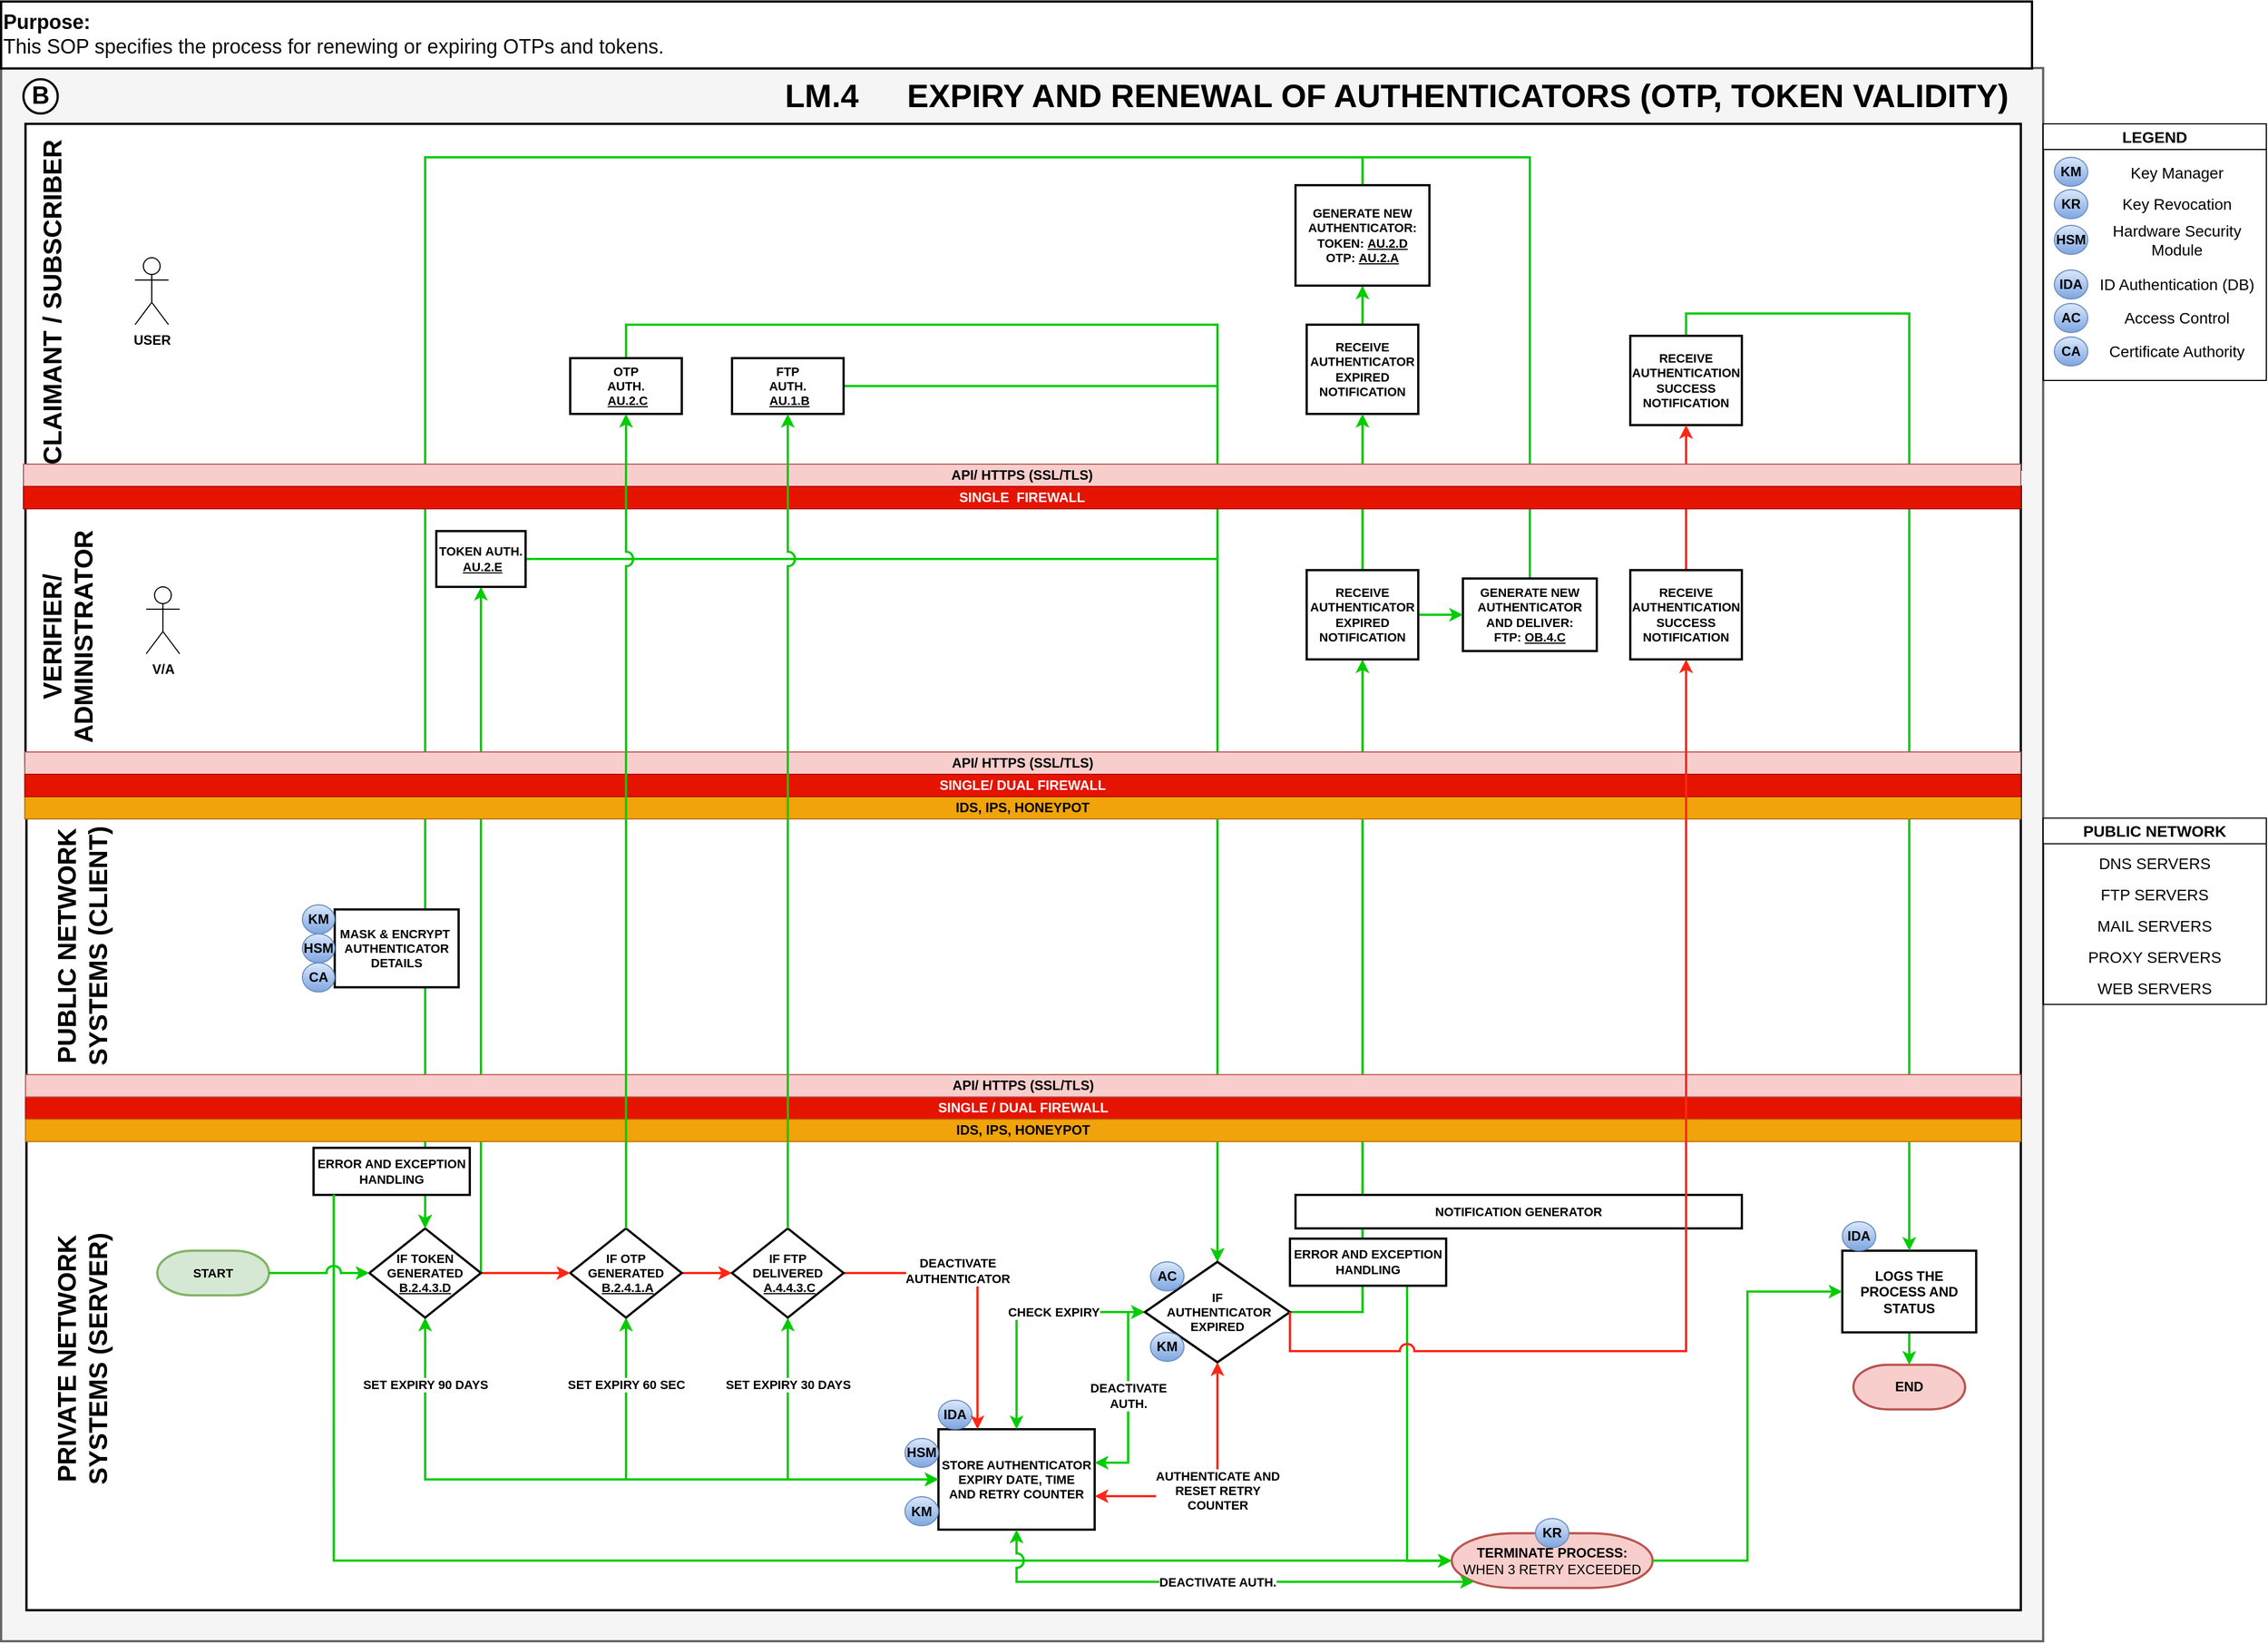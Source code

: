 <mxfile version="24.1.0" type="device">
  <diagram id="bsTosLUH5mfE9uCYUgKQ" name="Page-1">
    <mxGraphModel dx="1050" dy="629" grid="1" gridSize="10" guides="1" tooltips="1" connect="1" arrows="1" fold="1" page="1" pageScale="1" pageWidth="1920" pageHeight="1200" math="0" shadow="0">
      <root>
        <mxCell id="0" />
        <mxCell id="1" parent="0" />
        <mxCell id="t8oGIxHCCfBVZsMOv7Ev-1" value="" style="rounded=0;whiteSpace=wrap;html=1;fontSize=22;fillColor=#f5f5f5;fontColor=#333333;strokeColor=#666666;direction=east;strokeWidth=2;fontStyle=1" parent="1" vertex="1">
          <mxGeometry x="220" y="330" width="1830" height="1410" as="geometry" />
        </mxCell>
        <mxCell id="gReoyINGvB5XyIuWN1SI-45" value="" style="rounded=0;whiteSpace=wrap;html=1;strokeWidth=2;fontStyle=1;" parent="1" vertex="1">
          <mxGeometry x="241.845" y="705" width="1788.155" height="250" as="geometry" />
        </mxCell>
        <mxCell id="t8oGIxHCCfBVZsMOv7Ev-2" value="" style="rounded=0;whiteSpace=wrap;html=1;strokeWidth=2;fontStyle=1;fontSize=11;" parent="1" vertex="1">
          <mxGeometry x="242.706" y="1258" width="1787.294" height="454.19" as="geometry" />
        </mxCell>
        <mxCell id="t8oGIxHCCfBVZsMOv7Ev-3" value="" style="rounded=0;whiteSpace=wrap;html=1;strokeWidth=2;fontStyle=1;" parent="1" vertex="1">
          <mxGeometry x="242.706" y="950.5" width="1787.294" height="307.5" as="geometry" />
        </mxCell>
        <mxCell id="t8oGIxHCCfBVZsMOv7Ev-5" value="" style="rounded=0;whiteSpace=wrap;html=1;strokeWidth=2;fontStyle=1;" parent="1" vertex="1">
          <mxGeometry x="241.85" y="380" width="1788.15" height="310" as="geometry" />
        </mxCell>
        <mxCell id="t8oGIxHCCfBVZsMOv7Ev-7" value="CLAIMANT / SUBSCRIBER" style="text;html=1;align=center;verticalAlign=middle;resizable=0;points=[];autosize=1;strokeColor=none;fillColor=none;fontStyle=1;fontSize=23;strokeWidth=2;horizontal=0;" parent="1" vertex="1">
          <mxGeometry x="241.23" y="390" width="50" height="300" as="geometry" />
        </mxCell>
        <mxCell id="t8oGIxHCCfBVZsMOv7Ev-11" value="B" style="ellipse;whiteSpace=wrap;html=1;aspect=fixed;strokeWidth=2;fontStyle=1;fontSize=22;direction=south;" parent="1" vertex="1">
          <mxGeometry x="240" y="340" width="30.75" height="30.75" as="geometry" />
        </mxCell>
        <mxCell id="t8oGIxHCCfBVZsMOv7Ev-12" value="&lt;font style=&quot;font-size: 14px;&quot;&gt;LEGEND&lt;/font&gt;" style="swimlane;whiteSpace=wrap;html=1;" parent="1" vertex="1">
          <mxGeometry x="2050" y="380" width="200" height="230" as="geometry" />
        </mxCell>
        <mxCell id="t8oGIxHCCfBVZsMOv7Ev-13" value="KM" style="ellipse;whiteSpace=wrap;html=1;fillColor=#dae8fc;strokeColor=#6c8ebf;gradientColor=#7ea6e0;fontStyle=1" parent="t8oGIxHCCfBVZsMOv7Ev-12" vertex="1">
          <mxGeometry x="10" y="30" width="30" height="26" as="geometry" />
        </mxCell>
        <mxCell id="t8oGIxHCCfBVZsMOv7Ev-14" value="IDA" style="ellipse;whiteSpace=wrap;html=1;fillColor=#dae8fc;strokeColor=#6c8ebf;gradientColor=#7ea6e0;fontStyle=1" parent="t8oGIxHCCfBVZsMOv7Ev-12" vertex="1">
          <mxGeometry x="10" y="131" width="30" height="26" as="geometry" />
        </mxCell>
        <mxCell id="t8oGIxHCCfBVZsMOv7Ev-15" value="HSM" style="ellipse;whiteSpace=wrap;html=1;fillColor=#dae8fc;strokeColor=#6c8ebf;gradientColor=#7ea6e0;fontStyle=1" parent="t8oGIxHCCfBVZsMOv7Ev-12" vertex="1">
          <mxGeometry x="10" y="91" width="30" height="26" as="geometry" />
        </mxCell>
        <mxCell id="t8oGIxHCCfBVZsMOv7Ev-16" value="KR" style="ellipse;whiteSpace=wrap;html=1;fillColor=#dae8fc;strokeColor=#6c8ebf;gradientColor=#7ea6e0;fontStyle=1" parent="t8oGIxHCCfBVZsMOv7Ev-12" vertex="1">
          <mxGeometry x="10" y="59" width="30" height="26" as="geometry" />
        </mxCell>
        <mxCell id="t8oGIxHCCfBVZsMOv7Ev-17" value="Key Manager" style="text;html=1;strokeColor=none;fillColor=none;align=center;verticalAlign=middle;whiteSpace=wrap;rounded=0;fontSize=14;" parent="t8oGIxHCCfBVZsMOv7Ev-12" vertex="1">
          <mxGeometry x="40" y="30" width="160" height="28" as="geometry" />
        </mxCell>
        <mxCell id="t8oGIxHCCfBVZsMOv7Ev-18" value="Key Revocation" style="text;html=1;strokeColor=none;fillColor=none;align=center;verticalAlign=middle;whiteSpace=wrap;rounded=0;fontSize=14;" parent="t8oGIxHCCfBVZsMOv7Ev-12" vertex="1">
          <mxGeometry x="40" y="58" width="160" height="28" as="geometry" />
        </mxCell>
        <mxCell id="t8oGIxHCCfBVZsMOv7Ev-19" value="Hardware Security Module" style="text;html=1;strokeColor=none;fillColor=none;align=center;verticalAlign=middle;whiteSpace=wrap;rounded=0;fontSize=14;" parent="t8oGIxHCCfBVZsMOv7Ev-12" vertex="1">
          <mxGeometry x="40" y="90" width="160" height="28" as="geometry" />
        </mxCell>
        <mxCell id="t8oGIxHCCfBVZsMOv7Ev-20" value="ID Authentication (DB)" style="text;html=1;strokeColor=none;fillColor=none;align=center;verticalAlign=middle;whiteSpace=wrap;rounded=0;fontSize=14;" parent="t8oGIxHCCfBVZsMOv7Ev-12" vertex="1">
          <mxGeometry x="40" y="130" width="160" height="28" as="geometry" />
        </mxCell>
        <mxCell id="t8oGIxHCCfBVZsMOv7Ev-21" value="AC" style="ellipse;whiteSpace=wrap;html=1;fillColor=#dae8fc;strokeColor=#6c8ebf;gradientColor=#7ea6e0;fontStyle=1" parent="t8oGIxHCCfBVZsMOv7Ev-12" vertex="1">
          <mxGeometry x="10" y="161" width="30" height="26" as="geometry" />
        </mxCell>
        <mxCell id="t8oGIxHCCfBVZsMOv7Ev-22" value="Access Control" style="text;html=1;strokeColor=none;fillColor=none;align=center;verticalAlign=middle;whiteSpace=wrap;rounded=0;fontSize=14;" parent="t8oGIxHCCfBVZsMOv7Ev-12" vertex="1">
          <mxGeometry x="40" y="160" width="160" height="28" as="geometry" />
        </mxCell>
        <mxCell id="t8oGIxHCCfBVZsMOv7Ev-23" value="Certificate Authority" style="text;html=1;strokeColor=none;fillColor=none;align=center;verticalAlign=middle;whiteSpace=wrap;rounded=0;fontSize=14;" parent="t8oGIxHCCfBVZsMOv7Ev-12" vertex="1">
          <mxGeometry x="40" y="190" width="160" height="28" as="geometry" />
        </mxCell>
        <mxCell id="t8oGIxHCCfBVZsMOv7Ev-24" value="CA" style="ellipse;whiteSpace=wrap;html=1;fillColor=#dae8fc;strokeColor=#6c8ebf;gradientColor=#7ea6e0;fontStyle=1" parent="t8oGIxHCCfBVZsMOv7Ev-12" vertex="1">
          <mxGeometry x="10" y="191" width="30" height="26" as="geometry" />
        </mxCell>
        <mxCell id="t8oGIxHCCfBVZsMOv7Ev-25" value="PRIVATE NETWORK&lt;br style=&quot;border-color: var(--border-color);&quot;&gt;SYSTEMS (SERVER)" style="text;html=1;align=center;verticalAlign=middle;resizable=0;points=[];autosize=1;strokeColor=none;fillColor=none;fontStyle=1;fontSize=23;strokeWidth=2;horizontal=0;" parent="1" vertex="1">
          <mxGeometry x="253" y="1367.19" width="80" height="240" as="geometry" />
        </mxCell>
        <mxCell id="t8oGIxHCCfBVZsMOv7Ev-26" value="PUBLIC NETWORK&lt;br style=&quot;border-color: var(--border-color);&quot;&gt;SYSTEMS (CLIENT)" style="text;html=1;align=center;verticalAlign=middle;resizable=0;points=[];autosize=1;strokeColor=none;fillColor=none;fontStyle=1;fontSize=23;strokeWidth=2;horizontal=0;" parent="1" vertex="1">
          <mxGeometry x="253" y="1002.19" width="80" height="230" as="geometry" />
        </mxCell>
        <mxCell id="t8oGIxHCCfBVZsMOv7Ev-33" value="&lt;font style=&quot;font-size: 14px;&quot;&gt;PUBLIC NETWORK&lt;/font&gt;" style="swimlane;whiteSpace=wrap;html=1;" parent="1" vertex="1">
          <mxGeometry x="2050" y="1002.19" width="200" height="167" as="geometry" />
        </mxCell>
        <mxCell id="t8oGIxHCCfBVZsMOv7Ev-34" value="DNS SERVERS" style="text;html=1;strokeColor=none;fillColor=none;align=center;verticalAlign=middle;whiteSpace=wrap;rounded=0;fontSize=14;" parent="t8oGIxHCCfBVZsMOv7Ev-33" vertex="1">
          <mxGeometry y="27" width="200" height="28" as="geometry" />
        </mxCell>
        <mxCell id="t8oGIxHCCfBVZsMOv7Ev-35" value="FTP SERVERS" style="text;html=1;strokeColor=none;fillColor=none;align=center;verticalAlign=middle;whiteSpace=wrap;rounded=0;fontSize=14;" parent="t8oGIxHCCfBVZsMOv7Ev-33" vertex="1">
          <mxGeometry y="55" width="200" height="28" as="geometry" />
        </mxCell>
        <mxCell id="t8oGIxHCCfBVZsMOv7Ev-36" value="MAIL SERVERS" style="text;html=1;strokeColor=none;fillColor=none;align=center;verticalAlign=middle;whiteSpace=wrap;rounded=0;fontSize=14;" parent="t8oGIxHCCfBVZsMOv7Ev-33" vertex="1">
          <mxGeometry y="83" width="200" height="28" as="geometry" />
        </mxCell>
        <mxCell id="t8oGIxHCCfBVZsMOv7Ev-37" value="PROXY SERVERS" style="text;html=1;strokeColor=none;fillColor=none;align=center;verticalAlign=middle;whiteSpace=wrap;rounded=0;fontSize=14;" parent="t8oGIxHCCfBVZsMOv7Ev-33" vertex="1">
          <mxGeometry y="111" width="200" height="28" as="geometry" />
        </mxCell>
        <mxCell id="t8oGIxHCCfBVZsMOv7Ev-38" value="WEB SERVERS" style="text;html=1;strokeColor=none;fillColor=none;align=center;verticalAlign=middle;whiteSpace=wrap;rounded=0;fontSize=14;" parent="t8oGIxHCCfBVZsMOv7Ev-33" vertex="1">
          <mxGeometry y="139" width="200" height="28" as="geometry" />
        </mxCell>
        <mxCell id="t8oGIxHCCfBVZsMOv7Ev-41" value="EXPIRY AND RENEWAL OF AUTHENTICATORS (OTP, TOKEN VALIDITY)" style="text;html=1;align=center;verticalAlign=middle;resizable=0;points=[];autosize=1;strokeColor=none;fillColor=none;fontStyle=1;strokeWidth=2;fontSize=29;" parent="1" vertex="1">
          <mxGeometry x="1020" y="330" width="1010" height="50" as="geometry" />
        </mxCell>
        <mxCell id="buAgDzbR7j7-b7g-iSKb-22" value="USER" style="shape=umlActor;verticalLabelPosition=bottom;verticalAlign=top;html=1;outlineConnect=0;fontStyle=1" parent="1" vertex="1">
          <mxGeometry x="340" y="500" width="30" height="60" as="geometry" />
        </mxCell>
        <mxCell id="Joddp9kIxZkXrCVyOgkU-38" style="edgeStyle=orthogonalEdgeStyle;rounded=0;orthogonalLoop=1;jettySize=auto;html=1;exitX=0.5;exitY=1;exitDx=0;exitDy=0;entryX=0.5;entryY=0;entryDx=0;entryDy=0;strokeColor=#00CC00;fontStyle=1;strokeWidth=2;" parent="1" edge="1">
          <mxGeometry relative="1" as="geometry">
            <mxPoint x="1176.25" y="459.05" as="sourcePoint" />
          </mxGeometry>
        </mxCell>
        <mxCell id="Joddp9kIxZkXrCVyOgkU-50" value="" style="edgeStyle=orthogonalEdgeStyle;rounded=0;orthogonalLoop=1;jettySize=auto;html=1;strokeColor=#00CC00;fontStyle=1;strokeWidth=2;" parent="1" source="Joddp9kIxZkXrCVyOgkU-51" target="Joddp9kIxZkXrCVyOgkU-52" edge="1">
          <mxGeometry relative="1" as="geometry" />
        </mxCell>
        <mxCell id="Joddp9kIxZkXrCVyOgkU-51" value="LOGS THE PROCESS AND STATUS" style="rounded=0;whiteSpace=wrap;html=1;fontStyle=1;strokeWidth=2;shape=label;boundedLbl=1;backgroundOutline=1;size=15;" parent="1" vertex="1">
          <mxGeometry x="1870" y="1390" width="120" height="73.19" as="geometry" />
        </mxCell>
        <mxCell id="Joddp9kIxZkXrCVyOgkU-52" value="&lt;b&gt;END&lt;/b&gt;" style="strokeWidth=2;html=1;shape=mxgraph.flowchart.terminator;whiteSpace=wrap;fillColor=#f8cecc;strokeColor=#b85450;" parent="1" vertex="1">
          <mxGeometry x="1880" y="1492.19" width="100" height="40" as="geometry" />
        </mxCell>
        <mxCell id="Joddp9kIxZkXrCVyOgkU-53" value="IDA" style="ellipse;whiteSpace=wrap;html=1;fillColor=#dae8fc;strokeColor=#6c8ebf;gradientColor=#7ea6e0;fontStyle=1" parent="1" vertex="1">
          <mxGeometry x="1870" y="1364" width="30" height="26" as="geometry" />
        </mxCell>
        <mxCell id="Joddp9kIxZkXrCVyOgkU-79" value="VERIFIER/&lt;br&gt;ADMINISTRATOR" style="text;html=1;align=center;verticalAlign=middle;resizable=0;points=[];autosize=1;strokeColor=none;fillColor=none;fontStyle=1;fontSize=23;strokeWidth=2;horizontal=0;" parent="1" vertex="1">
          <mxGeometry x="240" y="740" width="80" height="200" as="geometry" />
        </mxCell>
        <mxCell id="Joddp9kIxZkXrCVyOgkU-118" value="V/A" style="shape=umlActor;verticalLabelPosition=bottom;verticalAlign=top;html=1;outlineConnect=0;fontStyle=1" parent="1" vertex="1">
          <mxGeometry x="350" y="795" width="30" height="60" as="geometry" />
        </mxCell>
        <mxCell id="VvgAosoIfMzqGJNysZm7-115" style="edgeStyle=orthogonalEdgeStyle;rounded=0;orthogonalLoop=1;jettySize=auto;html=1;exitX=0.5;exitY=0;exitDx=0;exitDy=0;entryX=0.5;entryY=0;entryDx=0;entryDy=0;entryPerimeter=0;strokeColor=#FF2617;strokeWidth=2;fontStyle=1;" parent="1" edge="1">
          <mxGeometry relative="1" as="geometry">
            <mxPoint x="770" y="299.47" as="sourcePoint" />
          </mxGeometry>
        </mxCell>
        <mxCell id="VvgAosoIfMzqGJNysZm7-10" value="STORE AUTHENTICATOR EXPIRY DATE, TIME&lt;br&gt;AND RETRY COUNTER" style="shape=label;whiteSpace=wrap;html=1;boundedLbl=1;backgroundOutline=1;size=15;fontSize=11;rounded=0;fontStyle=1;strokeWidth=2;" parent="1" vertex="1">
          <mxGeometry x="1060" y="1550" width="140" height="90" as="geometry" />
        </mxCell>
        <mxCell id="VvgAosoIfMzqGJNysZm7-11" value="HSM" style="ellipse;whiteSpace=wrap;html=1;fillColor=#dae8fc;strokeColor=#6c8ebf;gradientColor=#7ea6e0;fontStyle=1" parent="1" vertex="1">
          <mxGeometry x="1030" y="1558.19" width="30" height="26" as="geometry" />
        </mxCell>
        <mxCell id="VvgAosoIfMzqGJNysZm7-12" value="IDA" style="ellipse;whiteSpace=wrap;html=1;fillColor=#dae8fc;strokeColor=#6c8ebf;gradientColor=#7ea6e0;fontStyle=1" parent="1" vertex="1">
          <mxGeometry x="1060" y="1524" width="30" height="26" as="geometry" />
        </mxCell>
        <mxCell id="VvgAosoIfMzqGJNysZm7-13" value="KM" style="ellipse;whiteSpace=wrap;html=1;fillColor=#dae8fc;strokeColor=#6c8ebf;gradientColor=#7ea6e0;fontStyle=1" parent="1" vertex="1">
          <mxGeometry x="1030" y="1610.56" width="30" height="26" as="geometry" />
        </mxCell>
        <mxCell id="VvgAosoIfMzqGJNysZm7-131" value="LM.4" style="text;html=1;align=center;verticalAlign=middle;resizable=0;points=[];autosize=1;strokeColor=none;fillColor=none;fontStyle=1;strokeWidth=2;fontSize=29;" parent="1" vertex="1">
          <mxGeometry x="910" y="330.37" width="90" height="50" as="geometry" />
        </mxCell>
        <mxCell id="IBh8XvmBuXQmxbNOhlYL-7" value="&lt;b style=&quot;font-size: 11px;&quot;&gt;START&lt;br&gt;&lt;/b&gt;" style="strokeWidth=2;html=1;shape=mxgraph.flowchart.terminator;whiteSpace=wrap;fillColor=#d5e8d4;strokeColor=#82b366;fontSize=11;" parent="1" vertex="1">
          <mxGeometry x="360" y="1390" width="100" height="40" as="geometry" />
        </mxCell>
        <mxCell id="IBh8XvmBuXQmxbNOhlYL-15" value="SET EXPIRY 60 SEC" style="edgeStyle=orthogonalEdgeStyle;rounded=0;orthogonalLoop=1;jettySize=auto;html=1;exitX=0.5;exitY=1;exitDx=0;exitDy=0;entryX=0;entryY=0.5;entryDx=0;entryDy=0;entryPerimeter=0;startArrow=classic;startFill=1;strokeColor=#00CC00;strokeWidth=2;fontStyle=1;" parent="1" source="IBh8XvmBuXQmxbNOhlYL-11" target="VvgAosoIfMzqGJNysZm7-10" edge="1">
          <mxGeometry x="-0.718" relative="1" as="geometry">
            <mxPoint as="offset" />
          </mxGeometry>
        </mxCell>
        <mxCell id="IBh8XvmBuXQmxbNOhlYL-17" style="edgeStyle=orthogonalEdgeStyle;rounded=0;orthogonalLoop=1;jettySize=auto;html=1;exitX=1;exitY=0.5;exitDx=0;exitDy=0;entryX=0;entryY=0.5;entryDx=0;entryDy=0;strokeColor=#FF2617;strokeWidth=2;fontStyle=1;" parent="1" source="IBh8XvmBuXQmxbNOhlYL-11" target="IBh8XvmBuXQmxbNOhlYL-16" edge="1">
          <mxGeometry relative="1" as="geometry" />
        </mxCell>
        <mxCell id="IBh8XvmBuXQmxbNOhlYL-11" value="IF OTP GENERATED&lt;br&gt;&amp;nbsp;&lt;u&gt;B.2.4.1.A&lt;/u&gt;" style="rounded=0;whiteSpace=wrap;html=1;fontStyle=1;strokeWidth=2;fontSize=11;fillColor=default;strokeColor=default;shape=rhombus;perimeter=rhombusPerimeter;" parent="1" vertex="1">
          <mxGeometry x="730" y="1369.99" width="100" height="80.01" as="geometry" />
        </mxCell>
        <mxCell id="IBh8XvmBuXQmxbNOhlYL-13" style="edgeStyle=orthogonalEdgeStyle;rounded=0;orthogonalLoop=1;jettySize=auto;html=1;exitX=1;exitY=0.5;exitDx=0;exitDy=0;entryX=0;entryY=0.5;entryDx=0;entryDy=0;strokeColor=#FF2617;strokeWidth=2;fontStyle=1;" parent="1" source="IBh8XvmBuXQmxbNOhlYL-12" target="IBh8XvmBuXQmxbNOhlYL-11" edge="1">
          <mxGeometry relative="1" as="geometry" />
        </mxCell>
        <mxCell id="IBh8XvmBuXQmxbNOhlYL-14" value="SET EXPIRY 90 DAYS" style="edgeStyle=orthogonalEdgeStyle;rounded=0;orthogonalLoop=1;jettySize=auto;html=1;exitX=0.5;exitY=1;exitDx=0;exitDy=0;entryX=0;entryY=0.5;entryDx=0;entryDy=0;entryPerimeter=0;startArrow=classic;startFill=1;strokeColor=#00CC00;strokeWidth=2;fontStyle=1;" parent="1" source="IBh8XvmBuXQmxbNOhlYL-12" target="VvgAosoIfMzqGJNysZm7-10" edge="1">
          <mxGeometry x="-0.802" relative="1" as="geometry">
            <mxPoint as="offset" />
          </mxGeometry>
        </mxCell>
        <mxCell id="IBh8XvmBuXQmxbNOhlYL-51" style="edgeStyle=orthogonalEdgeStyle;rounded=0;orthogonalLoop=1;jettySize=auto;html=1;exitX=1;exitY=0.5;exitDx=0;exitDy=0;entryX=0.5;entryY=1;entryDx=0;entryDy=0;strokeColor=#00CC00;strokeWidth=2;fontStyle=1;" parent="1" source="IBh8XvmBuXQmxbNOhlYL-12" target="IBh8XvmBuXQmxbNOhlYL-23" edge="1">
          <mxGeometry relative="1" as="geometry">
            <Array as="points">
              <mxPoint x="650" y="795" />
            </Array>
          </mxGeometry>
        </mxCell>
        <mxCell id="IBh8XvmBuXQmxbNOhlYL-12" value="IF TOKEN GENERATED &lt;u&gt;B.2.4.3.D&lt;/u&gt;" style="rounded=0;whiteSpace=wrap;html=1;fontStyle=1;strokeWidth=2;fontSize=11;fillColor=default;strokeColor=default;shape=rhombus;perimeter=rhombusPerimeter;" parent="1" vertex="1">
          <mxGeometry x="550" y="1369.99" width="100" height="80.01" as="geometry" />
        </mxCell>
        <mxCell id="IBh8XvmBuXQmxbNOhlYL-21" value="SET EXPIRY 30 DAYS" style="edgeStyle=orthogonalEdgeStyle;rounded=0;orthogonalLoop=1;jettySize=auto;html=1;exitX=0.5;exitY=1;exitDx=0;exitDy=0;entryX=0;entryY=0.5;entryDx=0;entryDy=0;entryPerimeter=0;startArrow=classic;startFill=1;strokeColor=#00CC00;strokeWidth=2;fontStyle=1;" parent="1" source="IBh8XvmBuXQmxbNOhlYL-16" target="VvgAosoIfMzqGJNysZm7-10" edge="1">
          <mxGeometry x="-0.571" relative="1" as="geometry">
            <mxPoint as="offset" />
          </mxGeometry>
        </mxCell>
        <mxCell id="IBh8XvmBuXQmxbNOhlYL-22" value="DEACTIVATE&lt;br&gt;AUTHENTICATOR" style="edgeStyle=orthogonalEdgeStyle;rounded=0;orthogonalLoop=1;jettySize=auto;html=1;exitX=1;exitY=0.5;exitDx=0;exitDy=0;entryX=0.25;entryY=0;entryDx=0;entryDy=0;strokeColor=#FF2617;strokeWidth=2;fontStyle=1;" parent="1" source="IBh8XvmBuXQmxbNOhlYL-16" target="VvgAosoIfMzqGJNysZm7-10" edge="1">
          <mxGeometry x="-0.215" y="2" relative="1" as="geometry">
            <mxPoint as="offset" />
          </mxGeometry>
        </mxCell>
        <mxCell id="IBh8XvmBuXQmxbNOhlYL-16" value="IF FTP DELIVERED&lt;br&gt;&amp;nbsp;&lt;u&gt;A.4.4.3.C&lt;/u&gt;" style="rounded=0;whiteSpace=wrap;html=1;fontStyle=1;strokeWidth=2;fontSize=11;fillColor=default;strokeColor=default;shape=rhombus;perimeter=rhombusPerimeter;" parent="1" vertex="1">
          <mxGeometry x="875" y="1369.99" width="100" height="80.01" as="geometry" />
        </mxCell>
        <mxCell id="IBh8XvmBuXQmxbNOhlYL-34" style="edgeStyle=orthogonalEdgeStyle;rounded=0;orthogonalLoop=1;jettySize=auto;html=1;exitX=1;exitY=0.5;exitDx=0;exitDy=0;strokeColor=#00CC00;strokeWidth=2;fontStyle=1;" parent="1" source="IBh8XvmBuXQmxbNOhlYL-23" target="IBh8XvmBuXQmxbNOhlYL-33" edge="1">
          <mxGeometry relative="1" as="geometry" />
        </mxCell>
        <mxCell id="IBh8XvmBuXQmxbNOhlYL-23" value="TOKEN&amp;nbsp;AUTH.&lt;br&gt;&amp;nbsp;&lt;u&gt;AU.2.E&lt;/u&gt;" style="rounded=0;whiteSpace=wrap;html=1;fontStyle=1;strokeWidth=2;fontSize=11;fillColor=default;strokeColor=default;shape=label;" parent="1" vertex="1">
          <mxGeometry x="610" y="745" width="80" height="50" as="geometry" />
        </mxCell>
        <mxCell id="IBh8XvmBuXQmxbNOhlYL-35" style="edgeStyle=orthogonalEdgeStyle;rounded=0;orthogonalLoop=1;jettySize=auto;html=1;exitX=0.5;exitY=0;exitDx=0;exitDy=0;entryX=0.5;entryY=0;entryDx=0;entryDy=0;strokeColor=#00CC00;strokeWidth=2;fontStyle=1;" parent="1" source="IBh8XvmBuXQmxbNOhlYL-24" target="IBh8XvmBuXQmxbNOhlYL-33" edge="1">
          <mxGeometry relative="1" as="geometry">
            <Array as="points">
              <mxPoint x="780" y="560" />
              <mxPoint x="1310" y="560" />
            </Array>
          </mxGeometry>
        </mxCell>
        <mxCell id="IBh8XvmBuXQmxbNOhlYL-24" value="OTP &lt;br&gt;AUTH.&lt;br&gt;&amp;nbsp;&lt;u&gt;AU.2.C&lt;/u&gt;" style="rounded=0;whiteSpace=wrap;html=1;fontStyle=1;strokeWidth=2;fontSize=11;fillColor=default;strokeColor=default;shape=label;" parent="1" vertex="1">
          <mxGeometry x="730" y="590.01" width="100" height="49.99" as="geometry" />
        </mxCell>
        <mxCell id="IBh8XvmBuXQmxbNOhlYL-36" style="edgeStyle=orthogonalEdgeStyle;rounded=0;orthogonalLoop=1;jettySize=auto;html=1;exitX=1;exitY=0.5;exitDx=0;exitDy=0;entryX=0.5;entryY=0;entryDx=0;entryDy=0;strokeColor=#00CC00;strokeWidth=2;fontStyle=1;" parent="1" source="IBh8XvmBuXQmxbNOhlYL-25" target="IBh8XvmBuXQmxbNOhlYL-33" edge="1">
          <mxGeometry relative="1" as="geometry">
            <Array as="points">
              <mxPoint x="1310" y="615" />
            </Array>
          </mxGeometry>
        </mxCell>
        <mxCell id="IBh8XvmBuXQmxbNOhlYL-25" value="FTP &lt;br&gt;AUTH.&lt;br&gt;&amp;nbsp;&lt;u&gt;AU.1.B&lt;/u&gt;" style="rounded=0;whiteSpace=wrap;html=1;fontStyle=1;strokeWidth=2;fontSize=11;fillColor=default;strokeColor=default;shape=label;" parent="1" vertex="1">
          <mxGeometry x="875" y="590.01" width="100" height="50" as="geometry" />
        </mxCell>
        <mxCell id="IBh8XvmBuXQmxbNOhlYL-37" value="CHECK EXPIRY" style="edgeStyle=orthogonalEdgeStyle;rounded=0;orthogonalLoop=1;jettySize=auto;html=1;exitX=0;exitY=0.5;exitDx=0;exitDy=0;entryX=0.5;entryY=0;entryDx=0;entryDy=0;startArrow=classic;startFill=1;strokeColor=#00CC00;strokeWidth=2;fontStyle=1;" parent="1" source="IBh8XvmBuXQmxbNOhlYL-33" target="VvgAosoIfMzqGJNysZm7-10" edge="1">
          <mxGeometry x="-0.252" relative="1" as="geometry">
            <mxPoint as="offset" />
          </mxGeometry>
        </mxCell>
        <mxCell id="IBh8XvmBuXQmxbNOhlYL-38" value="DEACTIVATE&lt;br&gt;AUTH." style="edgeStyle=orthogonalEdgeStyle;rounded=0;orthogonalLoop=1;jettySize=auto;html=1;exitX=0;exitY=0.5;exitDx=0;exitDy=0;entryX=1;entryY=0;entryDx=0;entryDy=30;entryPerimeter=0;startArrow=classic;startFill=1;strokeColor=#00CC00;strokeWidth=2;fontStyle=1;" parent="1" source="IBh8XvmBuXQmxbNOhlYL-33" target="VvgAosoIfMzqGJNysZm7-10" edge="1">
          <mxGeometry relative="1" as="geometry">
            <Array as="points">
              <mxPoint x="1230" y="1445" />
              <mxPoint x="1230" y="1580" />
            </Array>
          </mxGeometry>
        </mxCell>
        <mxCell id="IBh8XvmBuXQmxbNOhlYL-43" style="edgeStyle=orthogonalEdgeStyle;rounded=0;orthogonalLoop=1;jettySize=auto;html=1;exitX=1;exitY=0.5;exitDx=0;exitDy=0;entryX=0.5;entryY=1;entryDx=0;entryDy=0;strokeColor=#00CC00;strokeWidth=2;fontStyle=1;" parent="1" source="IBh8XvmBuXQmxbNOhlYL-33" target="IBh8XvmBuXQmxbNOhlYL-42" edge="1">
          <mxGeometry relative="1" as="geometry" />
        </mxCell>
        <mxCell id="IBh8XvmBuXQmxbNOhlYL-59" value="AUTHENTICATE AND&lt;br&gt;RESET RETRY&lt;br&gt;COUNTER" style="edgeStyle=orthogonalEdgeStyle;rounded=0;orthogonalLoop=1;jettySize=auto;html=1;exitX=0.5;exitY=1;exitDx=0;exitDy=0;entryX=1;entryY=0;entryDx=0;entryDy=60;entryPerimeter=0;startArrow=classic;startFill=1;strokeColor=#FF2617;strokeWidth=2;fontStyle=1;" parent="1" source="IBh8XvmBuXQmxbNOhlYL-33" target="VvgAosoIfMzqGJNysZm7-10" edge="1">
          <mxGeometry relative="1" as="geometry" />
        </mxCell>
        <mxCell id="IBh8XvmBuXQmxbNOhlYL-33" value="IF&lt;br&gt;&amp;nbsp;AUTHENTICATOR &lt;br&gt;EXPIRED" style="rounded=0;whiteSpace=wrap;html=1;fontStyle=1;strokeWidth=2;fontSize=11;fillColor=default;strokeColor=default;shape=rhombus;perimeter=rhombusPerimeter;" parent="1" vertex="1">
          <mxGeometry x="1245" y="1400" width="130" height="90" as="geometry" />
        </mxCell>
        <mxCell id="IBh8XvmBuXQmxbNOhlYL-57" style="edgeStyle=orthogonalEdgeStyle;rounded=0;orthogonalLoop=1;jettySize=auto;html=1;exitX=0.5;exitY=0;exitDx=0;exitDy=0;strokeColor=#00CC00;strokeWidth=2;fontStyle=1;" parent="1" source="IBh8XvmBuXQmxbNOhlYL-39" target="Joddp9kIxZkXrCVyOgkU-51" edge="1">
          <mxGeometry relative="1" as="geometry" />
        </mxCell>
        <mxCell id="IBh8XvmBuXQmxbNOhlYL-39" value="RECEIVE AUTHENTICATION SUCCESS NOTIFICATION" style="rounded=0;whiteSpace=wrap;html=1;fontStyle=1;strokeWidth=2;fontSize=11;fillColor=default;strokeColor=default;shape=label;" parent="1" vertex="1">
          <mxGeometry x="1680" y="570" width="100" height="80.01" as="geometry" />
        </mxCell>
        <mxCell id="IBh8XvmBuXQmxbNOhlYL-56" style="edgeStyle=orthogonalEdgeStyle;rounded=0;orthogonalLoop=1;jettySize=auto;html=1;exitX=0.5;exitY=0;exitDx=0;exitDy=0;entryX=0.5;entryY=1;entryDx=0;entryDy=0;strokeColor=#FF2617;strokeWidth=2;fontStyle=1;" parent="1" source="IBh8XvmBuXQmxbNOhlYL-40" target="IBh8XvmBuXQmxbNOhlYL-39" edge="1">
          <mxGeometry relative="1" as="geometry" />
        </mxCell>
        <mxCell id="IBh8XvmBuXQmxbNOhlYL-40" value="RECEIVE AUTHENTICATION SUCCESS NOTIFICATION" style="rounded=0;whiteSpace=wrap;html=1;fontStyle=1;strokeWidth=2;fontSize=11;fillColor=default;strokeColor=default;shape=label;" parent="1" vertex="1">
          <mxGeometry x="1680" y="780" width="100" height="80.01" as="geometry" />
        </mxCell>
        <mxCell id="IBh8XvmBuXQmxbNOhlYL-47" style="edgeStyle=orthogonalEdgeStyle;rounded=0;orthogonalLoop=1;jettySize=auto;html=1;exitX=0.5;exitY=0;exitDx=0;exitDy=0;entryX=0.5;entryY=1;entryDx=0;entryDy=0;strokeColor=#00CC00;strokeWidth=2;fontStyle=1;" parent="1" source="IBh8XvmBuXQmxbNOhlYL-41" target="IBh8XvmBuXQmxbNOhlYL-45" edge="1">
          <mxGeometry relative="1" as="geometry" />
        </mxCell>
        <mxCell id="IBh8XvmBuXQmxbNOhlYL-41" value="RECEIVE AUTHENTICATOR EXPIRED NOTIFICATION" style="rounded=0;whiteSpace=wrap;html=1;fontStyle=1;strokeWidth=2;fontSize=11;fillColor=default;strokeColor=default;shape=label;" parent="1" vertex="1">
          <mxGeometry x="1390" y="560" width="100" height="80.01" as="geometry" />
        </mxCell>
        <mxCell id="IBh8XvmBuXQmxbNOhlYL-44" style="edgeStyle=orthogonalEdgeStyle;rounded=0;orthogonalLoop=1;jettySize=auto;html=1;exitX=0.5;exitY=0;exitDx=0;exitDy=0;entryX=0.5;entryY=1;entryDx=0;entryDy=0;strokeColor=#00CC00;strokeWidth=2;fontStyle=1;" parent="1" source="IBh8XvmBuXQmxbNOhlYL-42" target="IBh8XvmBuXQmxbNOhlYL-41" edge="1">
          <mxGeometry relative="1" as="geometry" />
        </mxCell>
        <mxCell id="IBh8XvmBuXQmxbNOhlYL-48" style="edgeStyle=orthogonalEdgeStyle;rounded=0;orthogonalLoop=1;jettySize=auto;html=1;exitX=1;exitY=0.5;exitDx=0;exitDy=0;strokeColor=#00CC00;strokeWidth=2;fontStyle=1;" parent="1" source="IBh8XvmBuXQmxbNOhlYL-42" target="IBh8XvmBuXQmxbNOhlYL-46" edge="1">
          <mxGeometry relative="1" as="geometry" />
        </mxCell>
        <mxCell id="IBh8XvmBuXQmxbNOhlYL-42" value="RECEIVE AUTHENTICATOR EXPIRED NOTIFICATION" style="rounded=0;whiteSpace=wrap;html=1;fontStyle=1;strokeWidth=2;fontSize=11;fillColor=default;strokeColor=default;shape=label;" parent="1" vertex="1">
          <mxGeometry x="1390" y="780" width="100" height="80.01" as="geometry" />
        </mxCell>
        <mxCell id="IBh8XvmBuXQmxbNOhlYL-50" style="edgeStyle=orthogonalEdgeStyle;rounded=0;orthogonalLoop=1;jettySize=auto;html=1;exitX=0.5;exitY=0;exitDx=0;exitDy=0;strokeColor=#00CC00;strokeWidth=2;fontStyle=1;" parent="1" source="IBh8XvmBuXQmxbNOhlYL-45" target="IBh8XvmBuXQmxbNOhlYL-12" edge="1">
          <mxGeometry relative="1" as="geometry">
            <Array as="points">
              <mxPoint x="1440" y="410" />
              <mxPoint x="600" y="410" />
            </Array>
          </mxGeometry>
        </mxCell>
        <mxCell id="IBh8XvmBuXQmxbNOhlYL-45" value="GENERATE NEW AUTHENTICATOR:&lt;br&gt;TOKEN:&amp;nbsp;&lt;u style=&quot;border-color: var(--border-color);&quot;&gt;AU.2.D&lt;/u&gt;&lt;br&gt;OTP:&amp;nbsp;&lt;u style=&quot;border-color: var(--border-color);&quot;&gt;AU.2.A&lt;/u&gt;" style="rounded=0;whiteSpace=wrap;html=1;fontStyle=1;strokeWidth=2;fontSize=11;fillColor=default;strokeColor=default;shape=label;" parent="1" vertex="1">
          <mxGeometry x="1380" y="435" width="120" height="90" as="geometry" />
        </mxCell>
        <mxCell id="IBh8XvmBuXQmxbNOhlYL-49" style="edgeStyle=orthogonalEdgeStyle;rounded=0;orthogonalLoop=1;jettySize=auto;html=1;exitX=0.5;exitY=0;exitDx=0;exitDy=0;entryX=0.5;entryY=0;entryDx=0;entryDy=0;strokeColor=#00CC00;strokeWidth=2;fontStyle=1;" parent="1" source="IBh8XvmBuXQmxbNOhlYL-46" target="IBh8XvmBuXQmxbNOhlYL-12" edge="1">
          <mxGeometry relative="1" as="geometry">
            <Array as="points">
              <mxPoint x="1590" y="410" />
              <mxPoint x="600" y="410" />
            </Array>
          </mxGeometry>
        </mxCell>
        <mxCell id="IBh8XvmBuXQmxbNOhlYL-46" value="GENERATE NEW AUTHENTICATOR AND DELIVER:&lt;br&gt;FTP:&amp;nbsp;&lt;u style=&quot;border-color: var(--border-color);&quot;&gt;OB.4.C&lt;/u&gt;" style="rounded=0;whiteSpace=wrap;html=1;fontStyle=1;strokeWidth=2;fontSize=11;fillColor=default;strokeColor=default;shape=label;" parent="1" vertex="1">
          <mxGeometry x="1530" y="787.51" width="120" height="65" as="geometry" />
        </mxCell>
        <mxCell id="Joddp9kIxZkXrCVyOgkU-47" value="NOTIFICATION GENERATOR" style="rounded=0;whiteSpace=wrap;html=1;fontStyle=1;strokeWidth=2;fontSize=11;fillColor=default;strokeColor=default;" parent="1" vertex="1">
          <mxGeometry x="1380" y="1339.99" width="400" height="30" as="geometry" />
        </mxCell>
        <mxCell id="uxtkgf0Wfo-vl2xIxNzD-4" style="edgeStyle=orthogonalEdgeStyle;rounded=0;orthogonalLoop=1;jettySize=auto;html=1;exitX=0.75;exitY=1;exitDx=0;exitDy=0;entryX=0;entryY=0.5;entryDx=0;entryDy=0;entryPerimeter=0;strokeColor=#00CC00;startArrow=none;startFill=0;strokeWidth=2;fontStyle=1;" parent="1" source="VvgAosoIfMzqGJNysZm7-110" target="uxtkgf0Wfo-vl2xIxNzD-1" edge="1">
          <mxGeometry relative="1" as="geometry">
            <mxPoint x="1520" y="1670" as="targetPoint" />
            <Array as="points">
              <mxPoint x="1480" y="1668" />
              <mxPoint x="1520" y="1668" />
            </Array>
          </mxGeometry>
        </mxCell>
        <mxCell id="VvgAosoIfMzqGJNysZm7-110" value="ERROR AND EXCEPTION HANDLING" style="rounded=0;whiteSpace=wrap;html=1;fontStyle=1;strokeWidth=2;fontSize=11;fillColor=default;strokeColor=default;" parent="1" vertex="1">
          <mxGeometry x="1375" y="1379.19" width="140" height="42.19" as="geometry" />
        </mxCell>
        <mxCell id="IBh8XvmBuXQmxbNOhlYL-58" value="ERROR AND EXCEPTION HANDLING" style="rounded=0;whiteSpace=wrap;html=1;fontStyle=1;strokeWidth=2;fontSize=11;fillColor=default;strokeColor=default;" parent="1" vertex="1">
          <mxGeometry x="500" y="1297.8" width="140" height="42.19" as="geometry" />
        </mxCell>
        <mxCell id="IBh8XvmBuXQmxbNOhlYL-60" value="AC" style="ellipse;whiteSpace=wrap;html=1;fillColor=#dae8fc;strokeColor=#6c8ebf;gradientColor=#7ea6e0;fontStyle=1" parent="1" vertex="1">
          <mxGeometry x="1250" y="1400" width="30" height="26" as="geometry" />
        </mxCell>
        <mxCell id="IBh8XvmBuXQmxbNOhlYL-61" value="KM" style="ellipse;whiteSpace=wrap;html=1;fillColor=#dae8fc;strokeColor=#6c8ebf;gradientColor=#7ea6e0;fontStyle=1" parent="1" vertex="1">
          <mxGeometry x="1250" y="1463.19" width="30" height="26" as="geometry" />
        </mxCell>
        <mxCell id="IBh8XvmBuXQmxbNOhlYL-66" value="" style="group" parent="1" vertex="1" connectable="0">
          <mxGeometry x="490" y="1080" width="140.0" height="78" as="geometry" />
        </mxCell>
        <mxCell id="IBh8XvmBuXQmxbNOhlYL-62" value="MASK &amp;amp; ENCRYPT&amp;nbsp; AUTHENTICATOR DETAILS" style="rounded=0;whiteSpace=wrap;html=1;fontStyle=1;strokeWidth=2;fontSize=11;container=0;" parent="IBh8XvmBuXQmxbNOhlYL-66" vertex="1">
          <mxGeometry x="28.97" y="4.13" width="111.03" height="69.75" as="geometry" />
        </mxCell>
        <mxCell id="IBh8XvmBuXQmxbNOhlYL-63" value="KM" style="ellipse;whiteSpace=wrap;html=1;fillColor=#dae8fc;strokeColor=#6c8ebf;gradientColor=#7ea6e0;fontStyle=1" parent="IBh8XvmBuXQmxbNOhlYL-66" vertex="1">
          <mxGeometry width="28.966" height="26" as="geometry" />
        </mxCell>
        <mxCell id="IBh8XvmBuXQmxbNOhlYL-64" value="HSM" style="ellipse;whiteSpace=wrap;html=1;fillColor=#dae8fc;strokeColor=#6c8ebf;gradientColor=#7ea6e0;fontStyle=1" parent="IBh8XvmBuXQmxbNOhlYL-66" vertex="1">
          <mxGeometry y="26" width="28.966" height="26" as="geometry" />
        </mxCell>
        <mxCell id="IBh8XvmBuXQmxbNOhlYL-65" value="CA" style="ellipse;whiteSpace=wrap;html=1;fillColor=#dae8fc;strokeColor=#6c8ebf;gradientColor=#7ea6e0;fontStyle=1" parent="IBh8XvmBuXQmxbNOhlYL-66" vertex="1">
          <mxGeometry y="52" width="28.966" height="26" as="geometry" />
        </mxCell>
        <mxCell id="t8oGIxHCCfBVZsMOv7Ev-176" value="" style="group" parent="1" vertex="1" connectable="0">
          <mxGeometry x="241.23" y="943" width="1788.77" height="94.38" as="geometry" />
        </mxCell>
        <mxCell id="t8oGIxHCCfBVZsMOv7Ev-180" value="API/ HTTPS (SSL/TLS)" style="shape=label;whiteSpace=wrap;html=1;boundedLbl=1;backgroundOutline=1;darkOpacity=0.05;darkOpacity2=0.1;fillColor=#f8cecc;strokeColor=#b85450;rounded=0;fontStyle=1" parent="t8oGIxHCCfBVZsMOv7Ev-176" vertex="1">
          <mxGeometry width="1788.77" height="20.0" as="geometry" />
        </mxCell>
        <mxCell id="t8oGIxHCCfBVZsMOv7Ev-177" value="" style="group" parent="t8oGIxHCCfBVZsMOv7Ev-176" vertex="1" connectable="0">
          <mxGeometry y="20.0" width="1788.77" height="74.38" as="geometry" />
        </mxCell>
        <mxCell id="t8oGIxHCCfBVZsMOv7Ev-178" value="IDS, IPS, HONEYPOT" style="shape=label;whiteSpace=wrap;html=1;boundedLbl=1;backgroundOutline=1;darkOpacity=0.05;darkOpacity2=0.1;fillColor=#f0a30a;strokeColor=#BD7000;rounded=0;fontColor=#000000;fontSize=12;fontStyle=1" parent="t8oGIxHCCfBVZsMOv7Ev-177" vertex="1">
          <mxGeometry y="20.0" width="1788.77" height="20.0" as="geometry" />
        </mxCell>
        <mxCell id="t8oGIxHCCfBVZsMOv7Ev-179" value="SINGLE/ DUAL FIREWALL" style="shape=label;whiteSpace=wrap;html=1;boundedLbl=1;backgroundOutline=1;darkOpacity=0.05;darkOpacity2=0.1;fillColor=#e51400;fontColor=#ffffff;strokeColor=#B20000;rounded=0;fontStyle=1" parent="t8oGIxHCCfBVZsMOv7Ev-177" vertex="1">
          <mxGeometry width="1788.77" height="20.0" as="geometry" />
        </mxCell>
        <mxCell id="t8oGIxHCCfBVZsMOv7Ev-181" value="" style="group" parent="1" vertex="1" connectable="0">
          <mxGeometry x="241.845" y="1232.19" width="1788.155" height="60" as="geometry" />
        </mxCell>
        <mxCell id="t8oGIxHCCfBVZsMOv7Ev-182" value="" style="group" parent="t8oGIxHCCfBVZsMOv7Ev-181" vertex="1" connectable="0">
          <mxGeometry y="20" width="1788.155" height="40" as="geometry" />
        </mxCell>
        <mxCell id="t8oGIxHCCfBVZsMOv7Ev-183" value="SINGLE / DUAL FIREWALL" style="shape=label;whiteSpace=wrap;html=1;boundedLbl=1;backgroundOutline=1;darkOpacity=0.05;darkOpacity2=0.1;fillColor=#e51400;fontColor=#ffffff;strokeColor=#B20000;rounded=0;fontStyle=1" parent="t8oGIxHCCfBVZsMOv7Ev-182" vertex="1">
          <mxGeometry width="1788.155" height="20" as="geometry" />
        </mxCell>
        <mxCell id="t8oGIxHCCfBVZsMOv7Ev-184" value="IDS, IPS, HONEYPOT" style="shape=label;whiteSpace=wrap;html=1;boundedLbl=1;backgroundOutline=1;darkOpacity=0.05;darkOpacity2=0.1;fillColor=#f0a30a;strokeColor=#BD7000;rounded=0;fontColor=#000000;fontSize=12;fontStyle=1" parent="t8oGIxHCCfBVZsMOv7Ev-182" vertex="1">
          <mxGeometry y="20" width="1788.155" height="20" as="geometry" />
        </mxCell>
        <mxCell id="t8oGIxHCCfBVZsMOv7Ev-185" value="API/ HTTPS (SSL/TLS)" style="shape=label;whiteSpace=wrap;html=1;boundedLbl=1;backgroundOutline=1;darkOpacity=0.05;darkOpacity2=0.1;fillColor=#f8cecc;strokeColor=#b85450;rounded=0;fontStyle=1" parent="t8oGIxHCCfBVZsMOv7Ev-181" vertex="1">
          <mxGeometry width="1788.155" height="20" as="geometry" />
        </mxCell>
        <mxCell id="VvgAosoIfMzqGJNysZm7-6" value="" style="group" parent="1" vertex="1" connectable="0">
          <mxGeometry x="240" y="685" width="1790" height="40" as="geometry" />
        </mxCell>
        <mxCell id="VvgAosoIfMzqGJNysZm7-5" value="API/ HTTPS (SSL/TLS)" style="shape=label;whiteSpace=wrap;html=1;boundedLbl=1;backgroundOutline=1;darkOpacity=0.05;darkOpacity2=0.1;fillColor=#f8cecc;strokeColor=#b85450;rounded=0;fontStyle=1" parent="VvgAosoIfMzqGJNysZm7-6" vertex="1">
          <mxGeometry width="1790" height="20" as="geometry" />
        </mxCell>
        <mxCell id="VvgAosoIfMzqGJNysZm7-4" value="SINGLE&amp;nbsp; FIREWALL" style="shape=label;whiteSpace=wrap;html=1;boundedLbl=1;backgroundOutline=1;darkOpacity=0.05;darkOpacity2=0.1;fillColor=#e51400;fontColor=#ffffff;strokeColor=#B20000;rounded=0;fontStyle=1" parent="VvgAosoIfMzqGJNysZm7-6" vertex="1">
          <mxGeometry y="20" width="1790.0" height="20" as="geometry" />
        </mxCell>
        <mxCell id="uxtkgf0Wfo-vl2xIxNzD-1" value="&lt;span style=&quot;border-color: var(--border-color);&quot;&gt;&lt;b&gt;TERMINATE PROCESS:&lt;/b&gt;&lt;br&gt;WHEN 3 RETRY EXCEEDED&lt;br&gt;&lt;/span&gt;" style="strokeWidth=2;html=1;shape=mxgraph.flowchart.terminator;whiteSpace=wrap;fillColor=#f8cecc;strokeColor=#b85450;" parent="1" vertex="1">
          <mxGeometry x="1520" y="1643.19" width="180" height="49" as="geometry" />
        </mxCell>
        <mxCell id="uxtkgf0Wfo-vl2xIxNzD-2" value="KR" style="ellipse;whiteSpace=wrap;html=1;fillColor=#dae8fc;strokeColor=#6c8ebf;gradientColor=#7ea6e0;fontStyle=1" parent="1" vertex="1">
          <mxGeometry x="1595.0" y="1630" width="30" height="26" as="geometry" />
        </mxCell>
        <mxCell id="uxtkgf0Wfo-vl2xIxNzD-5" style="edgeStyle=orthogonalEdgeStyle;rounded=0;orthogonalLoop=1;jettySize=auto;html=1;exitX=1;exitY=0.5;exitDx=0;exitDy=0;exitPerimeter=0;entryX=0;entryY=0.5;entryDx=0;entryDy=0;strokeColor=#00CC00;startArrow=none;startFill=0;strokeWidth=2;fontStyle=1;" parent="1" source="uxtkgf0Wfo-vl2xIxNzD-1" target="Joddp9kIxZkXrCVyOgkU-51" edge="1">
          <mxGeometry relative="1" as="geometry" />
        </mxCell>
        <mxCell id="IBh8XvmBuXQmxbNOhlYL-55" style="edgeStyle=orthogonalEdgeStyle;rounded=0;orthogonalLoop=1;jettySize=auto;html=1;exitX=1;exitY=0.5;exitDx=0;exitDy=0;entryX=0.5;entryY=1;entryDx=0;entryDy=0;strokeColor=#FF2617;strokeWidth=2;fontStyle=1;jumpStyle=arc;jumpSize=11;" parent="1" source="IBh8XvmBuXQmxbNOhlYL-33" target="IBh8XvmBuXQmxbNOhlYL-40" edge="1">
          <mxGeometry relative="1" as="geometry">
            <Array as="points">
              <mxPoint x="1375" y="1480" />
              <mxPoint x="1730" y="1480" />
            </Array>
          </mxGeometry>
        </mxCell>
        <mxCell id="IBh8XvmBuXQmxbNOhlYL-52" style="edgeStyle=orthogonalEdgeStyle;rounded=0;orthogonalLoop=1;jettySize=auto;html=1;exitX=0.5;exitY=0;exitDx=0;exitDy=0;entryX=0.5;entryY=1;entryDx=0;entryDy=0;strokeColor=#00CC00;strokeWidth=2;fontStyle=1;jumpStyle=arc;jumpSize=11;" parent="1" source="IBh8XvmBuXQmxbNOhlYL-11" target="IBh8XvmBuXQmxbNOhlYL-24" edge="1">
          <mxGeometry relative="1" as="geometry">
            <mxPoint x="920" y="820" as="targetPoint" />
          </mxGeometry>
        </mxCell>
        <mxCell id="IBh8XvmBuXQmxbNOhlYL-53" style="edgeStyle=orthogonalEdgeStyle;rounded=0;orthogonalLoop=1;jettySize=auto;html=1;exitX=0.5;exitY=0;exitDx=0;exitDy=0;entryX=0.5;entryY=1;entryDx=0;entryDy=0;strokeColor=#00CC00;strokeWidth=2;fontStyle=1;jumpStyle=arc;jumpSize=11;" parent="1" source="IBh8XvmBuXQmxbNOhlYL-16" target="IBh8XvmBuXQmxbNOhlYL-25" edge="1">
          <mxGeometry relative="1" as="geometry" />
        </mxCell>
        <mxCell id="uxtkgf0Wfo-vl2xIxNzD-3" style="edgeStyle=orthogonalEdgeStyle;rounded=0;orthogonalLoop=1;jettySize=auto;html=1;exitX=0.129;exitY=0.991;exitDx=0;exitDy=0;entryX=0;entryY=0.5;entryDx=0;entryDy=0;entryPerimeter=0;strokeColor=#00CC00;startArrow=none;startFill=0;strokeWidth=2;fontStyle=1;exitPerimeter=0;jumpStyle=none;jumpSize=11;" parent="1" source="IBh8XvmBuXQmxbNOhlYL-58" target="uxtkgf0Wfo-vl2xIxNzD-1" edge="1">
          <mxGeometry relative="1" as="geometry" />
        </mxCell>
        <mxCell id="RazqJEHxfHrzLPwUwxGr-1" value="DEACTIVATE AUTH." style="edgeStyle=orthogonalEdgeStyle;rounded=0;orthogonalLoop=1;jettySize=auto;html=1;exitX=0.11;exitY=0.89;exitDx=0;exitDy=0;entryX=0.5;entryY=1;entryDx=0;entryDy=0;entryPerimeter=0;startArrow=classic;startFill=1;strokeColor=#00CC00;strokeWidth=2;fontStyle=1;exitPerimeter=0;jumpStyle=arc;jumpSize=11;" parent="1" source="uxtkgf0Wfo-vl2xIxNzD-1" target="VvgAosoIfMzqGJNysZm7-10" edge="1">
          <mxGeometry x="0.007" relative="1" as="geometry">
            <Array as="points">
              <mxPoint x="1130" y="1687" />
            </Array>
            <mxPoint x="1255" y="1455" as="sourcePoint" />
            <mxPoint x="1210" y="1590" as="targetPoint" />
            <mxPoint as="offset" />
          </mxGeometry>
        </mxCell>
        <mxCell id="IBh8XvmBuXQmxbNOhlYL-6" style="edgeStyle=orthogonalEdgeStyle;rounded=0;orthogonalLoop=1;jettySize=auto;html=1;exitX=1;exitY=0.5;exitDx=0;exitDy=0;exitPerimeter=0;entryX=0;entryY=0.5;entryDx=0;entryDy=0;strokeColor=#00CC00;strokeWidth=2;fontStyle=1;jumpStyle=arc;jumpSize=11;" parent="1" source="IBh8XvmBuXQmxbNOhlYL-7" target="IBh8XvmBuXQmxbNOhlYL-12" edge="1">
          <mxGeometry relative="1" as="geometry">
            <mxPoint x="490" y="1410" as="targetPoint" />
          </mxGeometry>
        </mxCell>
        <mxCell id="DSgj0ePgnpiEQJRdzlBf-1" value="&lt;div style=&quot;font-size: 18px;&quot;&gt;&lt;font style=&quot;font-size: 18px;&quot;&gt;&lt;b style=&quot;font-size: 18px;&quot;&gt;Purpose:&lt;/b&gt;&lt;/font&gt;&lt;/div&gt;&lt;div style=&quot;font-size: 18px;&quot;&gt;This SOP s&lt;span style=&quot;background-color: rgb(255, 255, 255); color: rgb(13, 13, 13); font-size: 18px; white-space-collapse: preserve;&quot;&gt;pecifies the process for renewing or expiring OTPs and tokens.&lt;/span&gt;&lt;br style=&quot;font-size: 18px;&quot;&gt;&lt;/div&gt;" style="whiteSpace=wrap;html=1;align=left;rounded=0;strokeWidth=2;verticalAlign=middle;fontFamily=Helvetica;fontSize=18;fontStyle=0;" vertex="1" parent="1">
          <mxGeometry x="220" y="270.37" width="1820" height="60" as="geometry" />
        </mxCell>
      </root>
    </mxGraphModel>
  </diagram>
</mxfile>
